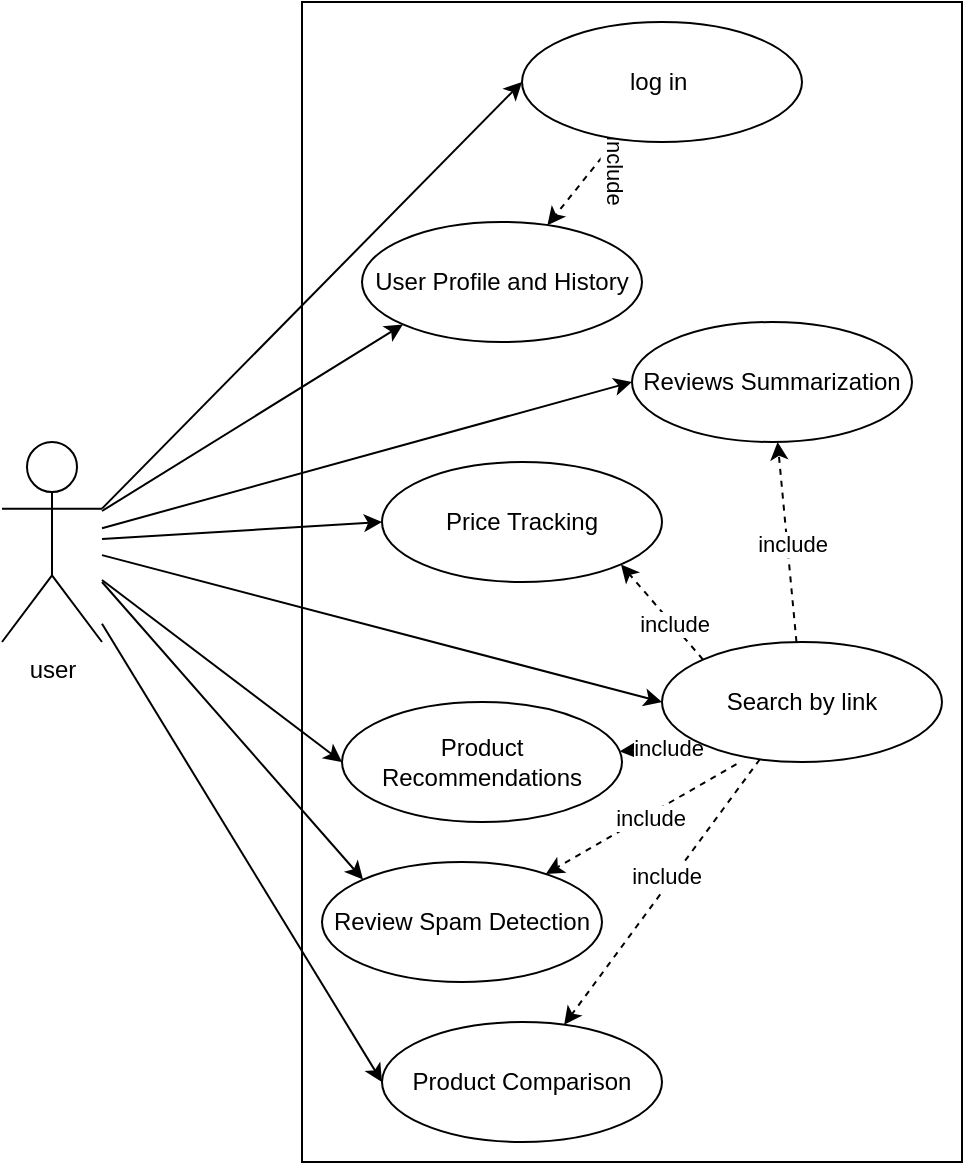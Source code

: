 <mxfile version="21.6.6" type="github">
  <diagram name="Page-1" id="nee_IOh4fVBfPIu_5qH8">
    <mxGraphModel dx="1259" dy="666" grid="1" gridSize="10" guides="1" tooltips="1" connect="1" arrows="1" fold="1" page="1" pageScale="1" pageWidth="850" pageHeight="1100" math="0" shadow="0">
      <root>
        <mxCell id="0" />
        <mxCell id="1" parent="0" />
        <mxCell id="3Om_mIdhepY8S53L3gjS-1" value="" style="rounded=0;whiteSpace=wrap;html=1;direction=south;" vertex="1" parent="1">
          <mxGeometry x="260" y="110" width="330" height="580" as="geometry" />
        </mxCell>
        <mxCell id="3Om_mIdhepY8S53L3gjS-2" value="user" style="shape=umlActor;verticalLabelPosition=bottom;verticalAlign=top;html=1;outlineConnect=0;strokeWidth=1;" vertex="1" parent="1">
          <mxGeometry x="110" y="330" width="50" height="100" as="geometry" />
        </mxCell>
        <mxCell id="3Om_mIdhepY8S53L3gjS-14" value="" style="rounded=0;orthogonalLoop=1;jettySize=auto;html=1;dashed=1;" edge="1" parent="1" source="3Om_mIdhepY8S53L3gjS-6" target="3Om_mIdhepY8S53L3gjS-8">
          <mxGeometry relative="1" as="geometry" />
        </mxCell>
        <mxCell id="3Om_mIdhepY8S53L3gjS-15" value="include" style="edgeLabel;html=1;align=center;verticalAlign=middle;resizable=0;points=[];rotation=90;" vertex="1" connectable="0" parent="3Om_mIdhepY8S53L3gjS-14">
          <mxGeometry x="-0.262" y="-4" relative="1" as="geometry">
            <mxPoint x="15" y="2" as="offset" />
          </mxGeometry>
        </mxCell>
        <mxCell id="3Om_mIdhepY8S53L3gjS-6" value="log in&amp;nbsp;" style="ellipse;whiteSpace=wrap;html=1;" vertex="1" parent="1">
          <mxGeometry x="370" y="120" width="140" height="60" as="geometry" />
        </mxCell>
        <mxCell id="3Om_mIdhepY8S53L3gjS-8" value="User Profile and History" style="ellipse;whiteSpace=wrap;html=1;" vertex="1" parent="1">
          <mxGeometry x="290" y="220" width="140" height="60" as="geometry" />
        </mxCell>
        <mxCell id="3Om_mIdhepY8S53L3gjS-9" value="Reviews Summarization" style="ellipse;whiteSpace=wrap;html=1;" vertex="1" parent="1">
          <mxGeometry x="425" y="270" width="140" height="60" as="geometry" />
        </mxCell>
        <mxCell id="3Om_mIdhepY8S53L3gjS-10" value="Price Tracking" style="ellipse;whiteSpace=wrap;html=1;" vertex="1" parent="1">
          <mxGeometry x="300" y="340" width="140" height="60" as="geometry" />
        </mxCell>
        <mxCell id="3Om_mIdhepY8S53L3gjS-16" value="" style="rounded=0;orthogonalLoop=1;jettySize=auto;html=1;dashed=1;" edge="1" parent="1" source="3Om_mIdhepY8S53L3gjS-11" target="3Om_mIdhepY8S53L3gjS-9">
          <mxGeometry relative="1" as="geometry" />
        </mxCell>
        <mxCell id="3Om_mIdhepY8S53L3gjS-28" value="include" style="edgeLabel;html=1;align=center;verticalAlign=middle;resizable=0;points=[];" vertex="1" connectable="0" parent="3Om_mIdhepY8S53L3gjS-16">
          <mxGeometry x="-0.026" y="-2" relative="1" as="geometry">
            <mxPoint as="offset" />
          </mxGeometry>
        </mxCell>
        <mxCell id="3Om_mIdhepY8S53L3gjS-17" value="" style="rounded=0;orthogonalLoop=1;jettySize=auto;html=1;entryX=1;entryY=1;entryDx=0;entryDy=0;exitX=0;exitY=0;exitDx=0;exitDy=0;dashed=1;" edge="1" parent="1" source="3Om_mIdhepY8S53L3gjS-11" target="3Om_mIdhepY8S53L3gjS-10">
          <mxGeometry relative="1" as="geometry" />
        </mxCell>
        <mxCell id="3Om_mIdhepY8S53L3gjS-29" value="include" style="edgeLabel;html=1;align=center;verticalAlign=middle;resizable=0;points=[];" vertex="1" connectable="0" parent="3Om_mIdhepY8S53L3gjS-17">
          <mxGeometry x="-0.259" y="-1" relative="1" as="geometry">
            <mxPoint as="offset" />
          </mxGeometry>
        </mxCell>
        <mxCell id="3Om_mIdhepY8S53L3gjS-18" value="" style="rounded=0;orthogonalLoop=1;jettySize=auto;html=1;dashed=1;" edge="1" parent="1" source="3Om_mIdhepY8S53L3gjS-11" target="3Om_mIdhepY8S53L3gjS-13">
          <mxGeometry relative="1" as="geometry" />
        </mxCell>
        <mxCell id="3Om_mIdhepY8S53L3gjS-31" value="include" style="edgeLabel;html=1;align=center;verticalAlign=middle;resizable=0;points=[];" vertex="1" connectable="0" parent="3Om_mIdhepY8S53L3gjS-18">
          <mxGeometry x="-0.09" y="-3" relative="1" as="geometry">
            <mxPoint as="offset" />
          </mxGeometry>
        </mxCell>
        <mxCell id="3Om_mIdhepY8S53L3gjS-19" value="" style="rounded=0;orthogonalLoop=1;jettySize=auto;html=1;exitX=0;exitY=1;exitDx=0;exitDy=0;dashed=1;" edge="1" parent="1" source="3Om_mIdhepY8S53L3gjS-11" target="3Om_mIdhepY8S53L3gjS-12">
          <mxGeometry relative="1" as="geometry" />
        </mxCell>
        <mxCell id="3Om_mIdhepY8S53L3gjS-30" value="include" style="edgeLabel;html=1;align=center;verticalAlign=middle;resizable=0;points=[];" vertex="1" connectable="0" parent="3Om_mIdhepY8S53L3gjS-19">
          <mxGeometry x="-0.145" relative="1" as="geometry">
            <mxPoint as="offset" />
          </mxGeometry>
        </mxCell>
        <mxCell id="3Om_mIdhepY8S53L3gjS-11" value="Search by link" style="ellipse;whiteSpace=wrap;html=1;" vertex="1" parent="1">
          <mxGeometry x="440" y="430" width="140" height="60" as="geometry" />
        </mxCell>
        <mxCell id="3Om_mIdhepY8S53L3gjS-12" value="Product Recommendations" style="ellipse;whiteSpace=wrap;html=1;" vertex="1" parent="1">
          <mxGeometry x="280" y="460" width="140" height="60" as="geometry" />
        </mxCell>
        <mxCell id="3Om_mIdhepY8S53L3gjS-13" value="Product Comparison" style="ellipse;whiteSpace=wrap;html=1;" vertex="1" parent="1">
          <mxGeometry x="300" y="620" width="140" height="60" as="geometry" />
        </mxCell>
        <mxCell id="3Om_mIdhepY8S53L3gjS-21" value="" style="endArrow=classic;html=1;rounded=0;exitX=1;exitY=0.333;exitDx=0;exitDy=0;exitPerimeter=0;entryX=0;entryY=0.5;entryDx=0;entryDy=0;" edge="1" parent="1" source="3Om_mIdhepY8S53L3gjS-2" target="3Om_mIdhepY8S53L3gjS-6">
          <mxGeometry width="50" height="50" relative="1" as="geometry">
            <mxPoint x="400" y="460" as="sourcePoint" />
            <mxPoint x="450" y="410" as="targetPoint" />
          </mxGeometry>
        </mxCell>
        <mxCell id="3Om_mIdhepY8S53L3gjS-22" value="" style="endArrow=classic;html=1;rounded=0;entryX=0;entryY=1;entryDx=0;entryDy=0;" edge="1" parent="1" source="3Om_mIdhepY8S53L3gjS-2" target="3Om_mIdhepY8S53L3gjS-8">
          <mxGeometry width="50" height="50" relative="1" as="geometry">
            <mxPoint x="400" y="460" as="sourcePoint" />
            <mxPoint x="450" y="410" as="targetPoint" />
          </mxGeometry>
        </mxCell>
        <mxCell id="3Om_mIdhepY8S53L3gjS-23" value="" style="endArrow=classic;html=1;rounded=0;entryX=0;entryY=0.5;entryDx=0;entryDy=0;" edge="1" parent="1" source="3Om_mIdhepY8S53L3gjS-2" target="3Om_mIdhepY8S53L3gjS-9">
          <mxGeometry width="50" height="50" relative="1" as="geometry">
            <mxPoint x="400" y="460" as="sourcePoint" />
            <mxPoint x="450" y="410" as="targetPoint" />
          </mxGeometry>
        </mxCell>
        <mxCell id="3Om_mIdhepY8S53L3gjS-24" value="" style="endArrow=classic;html=1;rounded=0;entryX=0;entryY=0.5;entryDx=0;entryDy=0;" edge="1" parent="1" source="3Om_mIdhepY8S53L3gjS-2" target="3Om_mIdhepY8S53L3gjS-10">
          <mxGeometry width="50" height="50" relative="1" as="geometry">
            <mxPoint x="400" y="460" as="sourcePoint" />
            <mxPoint x="450" y="410" as="targetPoint" />
          </mxGeometry>
        </mxCell>
        <mxCell id="3Om_mIdhepY8S53L3gjS-25" value="" style="endArrow=classic;html=1;rounded=0;entryX=0;entryY=0.5;entryDx=0;entryDy=0;" edge="1" parent="1" source="3Om_mIdhepY8S53L3gjS-2" target="3Om_mIdhepY8S53L3gjS-12">
          <mxGeometry width="50" height="50" relative="1" as="geometry">
            <mxPoint x="400" y="460" as="sourcePoint" />
            <mxPoint x="450" y="410" as="targetPoint" />
          </mxGeometry>
        </mxCell>
        <mxCell id="3Om_mIdhepY8S53L3gjS-26" value="" style="endArrow=classic;html=1;rounded=0;entryX=0;entryY=0.5;entryDx=0;entryDy=0;" edge="1" parent="1" source="3Om_mIdhepY8S53L3gjS-2" target="3Om_mIdhepY8S53L3gjS-13">
          <mxGeometry width="50" height="50" relative="1" as="geometry">
            <mxPoint x="400" y="460" as="sourcePoint" />
            <mxPoint x="450" y="410" as="targetPoint" />
          </mxGeometry>
        </mxCell>
        <mxCell id="3Om_mIdhepY8S53L3gjS-27" value="" style="endArrow=classic;html=1;rounded=0;entryX=0;entryY=0.5;entryDx=0;entryDy=0;" edge="1" parent="1" source="3Om_mIdhepY8S53L3gjS-2" target="3Om_mIdhepY8S53L3gjS-11">
          <mxGeometry width="50" height="50" relative="1" as="geometry">
            <mxPoint x="400" y="460" as="sourcePoint" />
            <mxPoint x="450" y="410" as="targetPoint" />
          </mxGeometry>
        </mxCell>
        <mxCell id="3Om_mIdhepY8S53L3gjS-38" value="Review Spam Detection" style="ellipse;whiteSpace=wrap;html=1;" vertex="1" parent="1">
          <mxGeometry x="270" y="540" width="140" height="60" as="geometry" />
        </mxCell>
        <mxCell id="3Om_mIdhepY8S53L3gjS-39" value="" style="endArrow=classic;html=1;rounded=0;exitX=0.266;exitY=1.017;exitDx=0;exitDy=0;exitPerimeter=0;dashed=1;" edge="1" parent="1" source="3Om_mIdhepY8S53L3gjS-11" target="3Om_mIdhepY8S53L3gjS-38">
          <mxGeometry width="50" height="50" relative="1" as="geometry">
            <mxPoint x="400" y="470" as="sourcePoint" />
            <mxPoint x="450" y="420" as="targetPoint" />
          </mxGeometry>
        </mxCell>
        <mxCell id="3Om_mIdhepY8S53L3gjS-40" value="include" style="edgeLabel;html=1;align=center;verticalAlign=middle;resizable=0;points=[];" vertex="1" connectable="0" parent="3Om_mIdhepY8S53L3gjS-39">
          <mxGeometry x="-0.07" y="2" relative="1" as="geometry">
            <mxPoint as="offset" />
          </mxGeometry>
        </mxCell>
        <mxCell id="3Om_mIdhepY8S53L3gjS-41" value="" style="endArrow=classic;html=1;rounded=0;entryX=0;entryY=0;entryDx=0;entryDy=0;" edge="1" parent="1" target="3Om_mIdhepY8S53L3gjS-38">
          <mxGeometry width="50" height="50" relative="1" as="geometry">
            <mxPoint x="160" y="400" as="sourcePoint" />
            <mxPoint x="450" y="420" as="targetPoint" />
          </mxGeometry>
        </mxCell>
      </root>
    </mxGraphModel>
  </diagram>
</mxfile>
